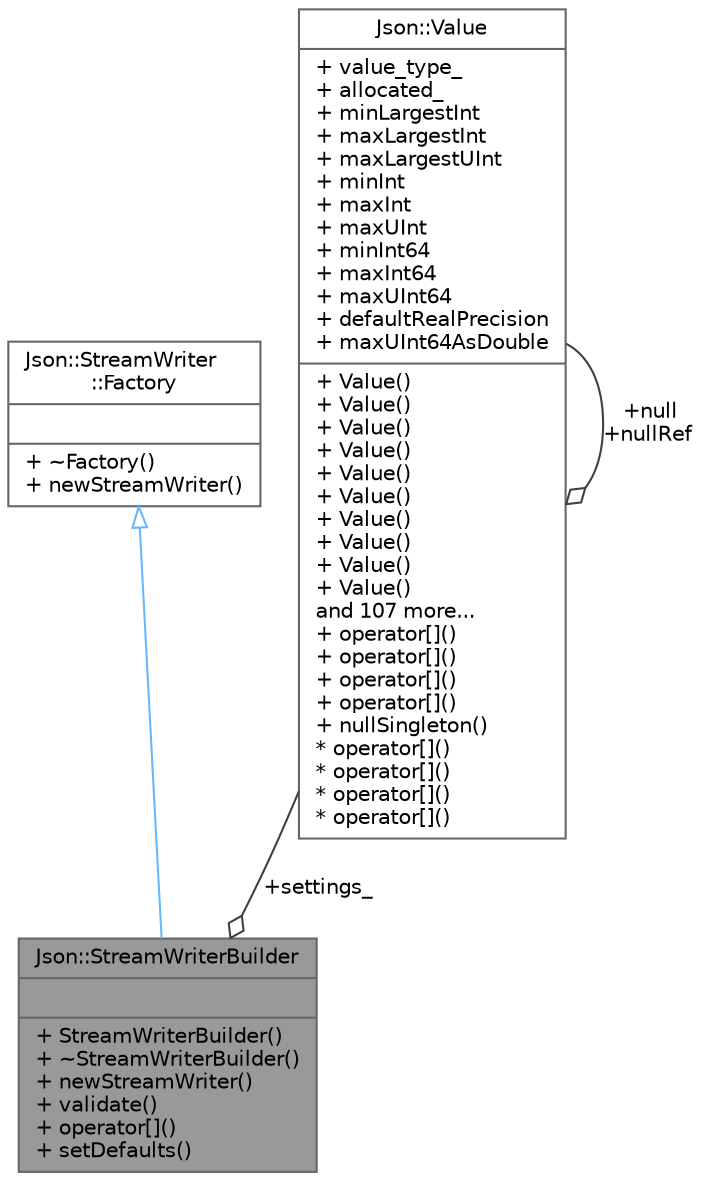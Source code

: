 digraph "Json::StreamWriterBuilder"
{
 // LATEX_PDF_SIZE
  bgcolor="transparent";
  edge [fontname=Helvetica,fontsize=10,labelfontname=Helvetica,labelfontsize=10];
  node [fontname=Helvetica,fontsize=10,shape=box,height=0.2,width=0.4];
  Node1 [shape=record,label="{Json::StreamWriterBuilder\n||+ StreamWriterBuilder()\l+ ~StreamWriterBuilder()\l+ newStreamWriter()\l+ validate()\l+ operator[]()\l+ setDefaults()\l}",height=0.2,width=0.4,color="gray40", fillcolor="grey60", style="filled", fontcolor="black",tooltip="Build a StreamWriter implementation."];
  Node2 -> Node1 [dir="back",color="steelblue1",style="solid",arrowtail="onormal"];
  Node2 [shape=record,label="{Json::StreamWriter\l::Factory\n||+ ~Factory()\l+ newStreamWriter()\l}",height=0.2,width=0.4,color="gray40", fillcolor="white", style="filled",URL="$class_json_1_1_stream_writer_1_1_factory.html",tooltip="A simple abstract factory."];
  Node3 -> Node1 [color="grey25",style="solid",label=" +settings_" ,arrowhead="odiamond"];
  Node3 [shape=record,label="{Json::Value\n|+ value_type_\l+ allocated_\l+ minLargestInt\l+ maxLargestInt\l+ maxLargestUInt\l+ minInt\l+ maxInt\l+ maxUInt\l+ minInt64\l+ maxInt64\l+ maxUInt64\l+ defaultRealPrecision\l+ maxUInt64AsDouble\l|+ Value()\l+ Value()\l+ Value()\l+ Value()\l+ Value()\l+ Value()\l+ Value()\l+ Value()\l+ Value()\l+ Value()\land 107 more...\l+ operator[]()\l+ operator[]()\l+ operator[]()\l+ operator[]()\l+ nullSingleton()\l* operator[]()\l* operator[]()\l* operator[]()\l* operator[]()\l}",height=0.2,width=0.4,color="gray40", fillcolor="white", style="filled",URL="$class_json_1_1_value.html",tooltip="Represents a JSON value."];
  Node3 -> Node3 [color="grey25",style="solid",label=" +null\n+nullRef" ,arrowhead="odiamond"];
}
